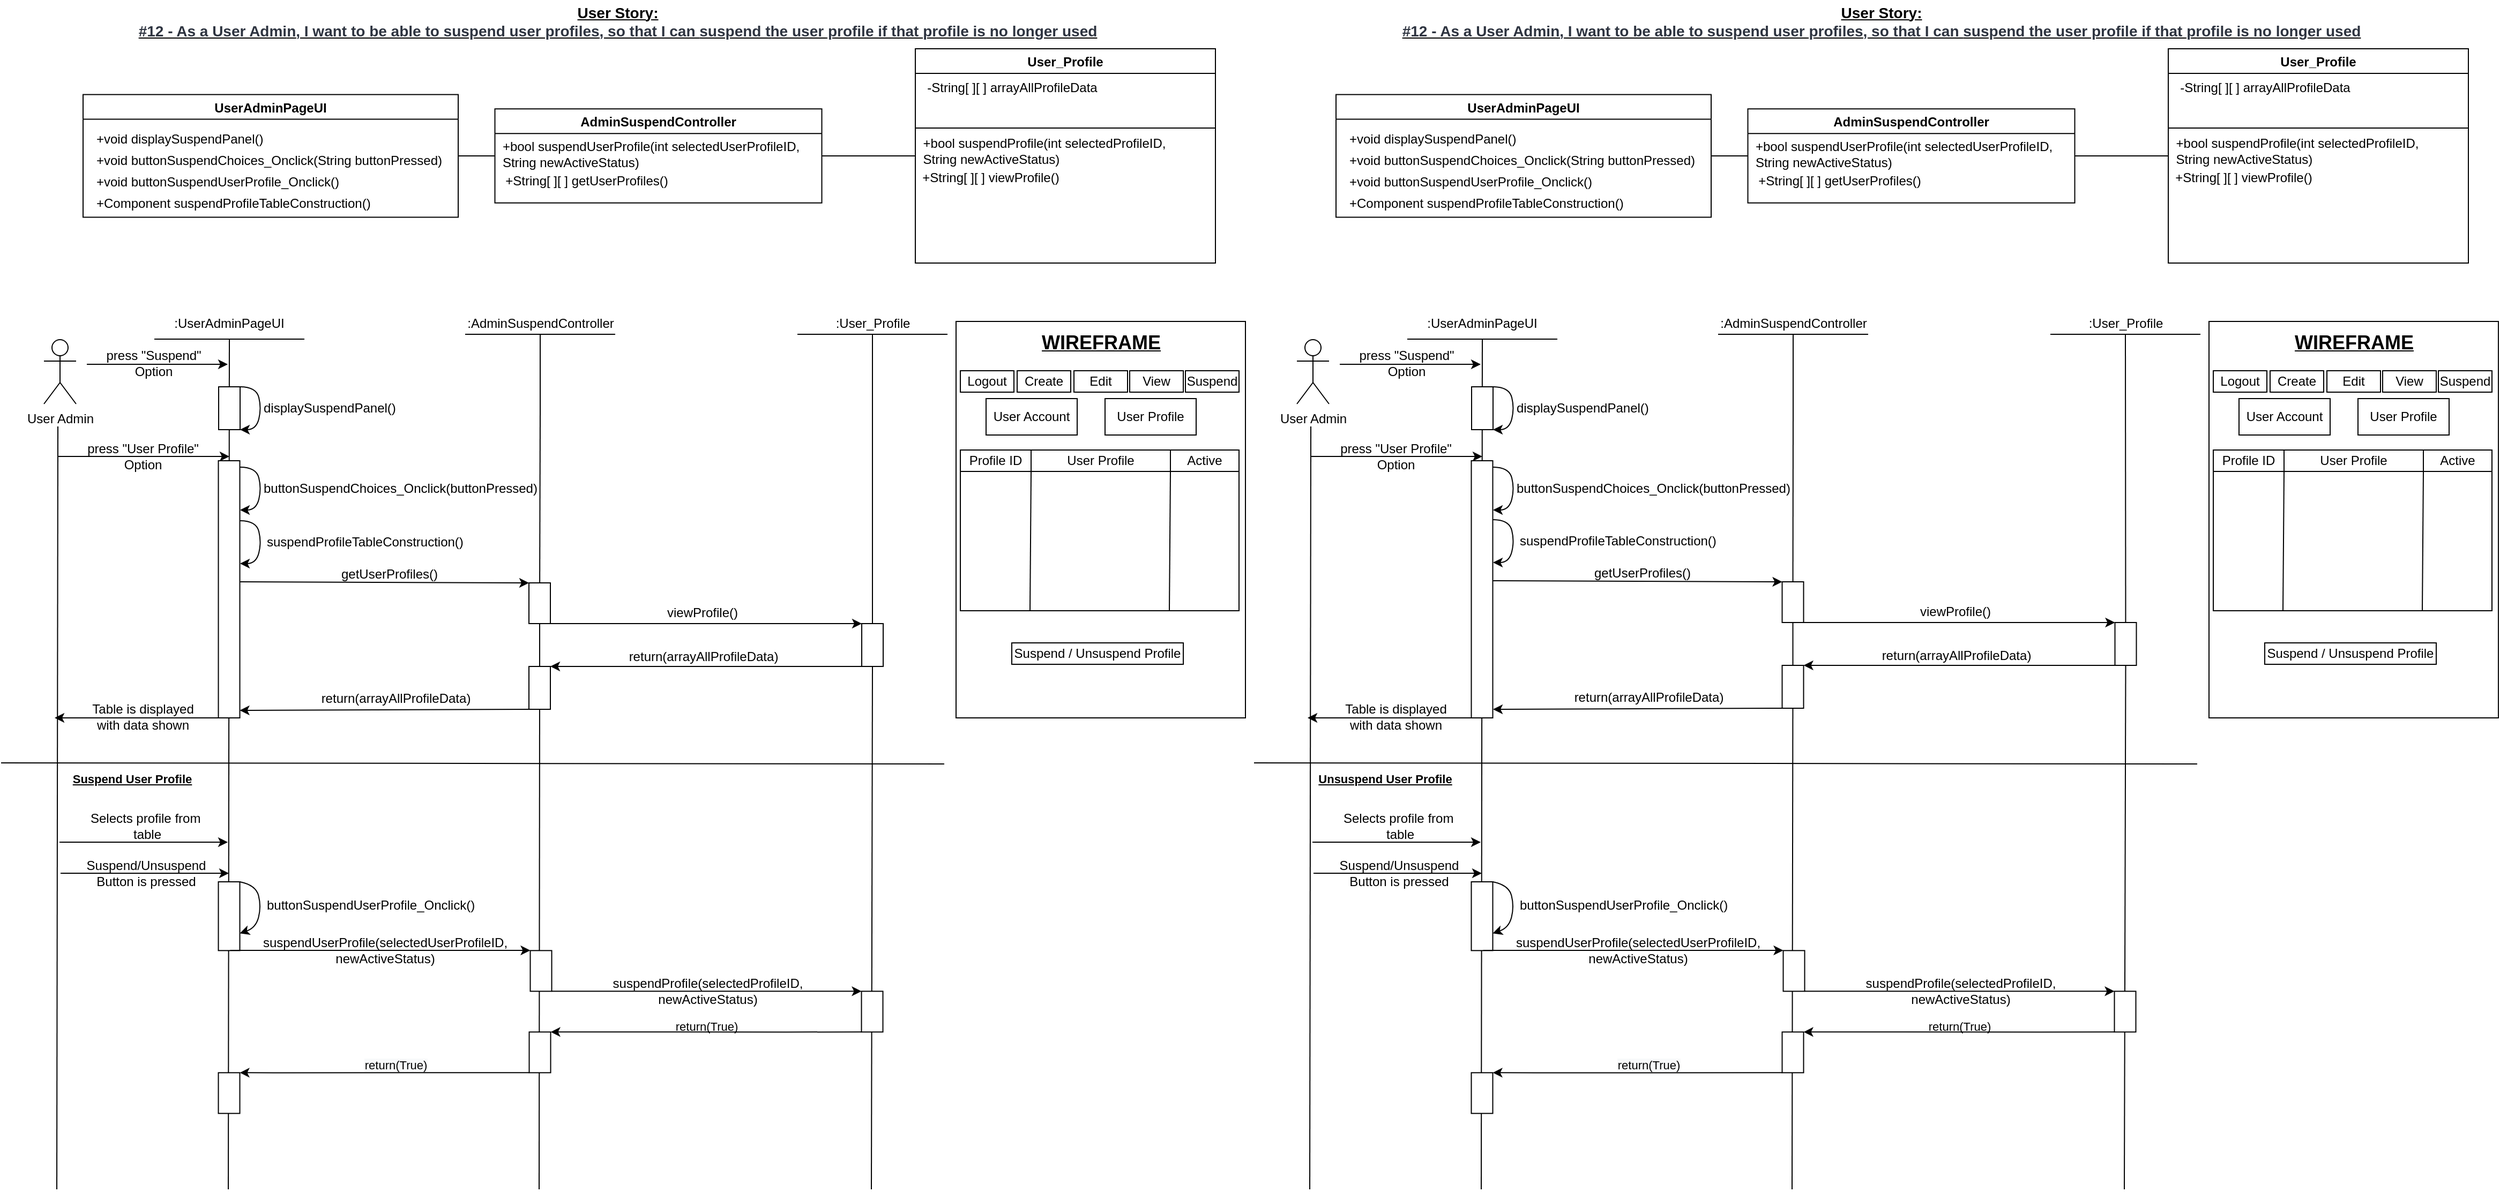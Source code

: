 <mxfile version="17.4.2" type="device"><diagram id="1YwtTbQ3Z7pTjlXF4-N0" name="Page-1"><mxGraphModel dx="1579" dy="1065" grid="1" gridSize="10" guides="1" tooltips="1" connect="1" arrows="0" fold="1" page="1" pageScale="1" pageWidth="1169" pageHeight="827" math="0" shadow="0"><root><mxCell id="0"/><mxCell id="1" parent="0"/><mxCell id="lbo1ZU1ED9_mDxwki7hF-27" value="" style="endArrow=none;html=1;rounded=0;entryX=0.5;entryY=0.982;entryDx=0;entryDy=0;entryPerimeter=0;" parent="1" target="2mpfqBum-VXEb8a90Y3f-54" edge="1"><mxGeometry width="50" height="50" relative="1" as="geometry"><mxPoint x="812" y="1120" as="sourcePoint"/><mxPoint x="813" y="321.64" as="targetPoint"/></mxGeometry></mxCell><mxCell id="lbo1ZU1ED9_mDxwki7hF-29" value="" style="endArrow=none;html=1;rounded=0;startArrow=none;" parent="1" target="2mpfqBum-VXEb8a90Y3f-57" edge="1"><mxGeometry width="50" height="50" relative="1" as="geometry"><mxPoint x="502" y="1120" as="sourcePoint"/><mxPoint x="502.509" y="539.0" as="targetPoint"/></mxGeometry></mxCell><mxCell id="FNsslEbhDlVYFLrhWBJ4-193" value="" style="endArrow=none;html=1;rounded=0;startArrow=none;" parent="1" source="2mpfqBum-VXEb8a90Y3f-49" edge="1"><mxGeometry width="50" height="50" relative="1" as="geometry"><mxPoint x="503" y="1530" as="sourcePoint"/><mxPoint x="503" y="392" as="targetPoint"/></mxGeometry></mxCell><mxCell id="haLUxBjH6cShnl7Ug6Ql-2" value="UserAdminPageUI" style="swimlane;" parent="1" vertex="1"><mxGeometry x="76.5" y="98.26" width="350" height="114.5" as="geometry"/></mxCell><mxCell id="haLUxBjH6cShnl7Ug6Ql-16" value="+void displaySuspendPanel()" style="text;html=1;align=left;verticalAlign=middle;resizable=0;points=[];autosize=1;strokeColor=none;fillColor=none;" parent="haLUxBjH6cShnl7Ug6Ql-2" vertex="1"><mxGeometry x="10" y="31.74" width="170" height="20" as="geometry"/></mxCell><mxCell id="FNsslEbhDlVYFLrhWBJ4-172" value="+void buttonSuspendUserProfile_Onclick()" style="text;html=1;align=left;verticalAlign=middle;resizable=0;points=[];autosize=1;strokeColor=none;fillColor=none;" parent="haLUxBjH6cShnl7Ug6Ql-2" vertex="1"><mxGeometry x="10" y="71.74" width="240" height="20" as="geometry"/></mxCell><mxCell id="ZnJsaOs-VbaiI1nwX9bL-1" value="+void buttonSuspendChoices_Onclick(String buttonPressed)" style="text;html=1;align=left;verticalAlign=middle;resizable=0;points=[];autosize=1;strokeColor=none;fillColor=none;" parent="haLUxBjH6cShnl7Ug6Ql-2" vertex="1"><mxGeometry x="10" y="51.74" width="340" height="20" as="geometry"/></mxCell><mxCell id="FNsslEbhDlVYFLrhWBJ4-34" value="+Component suspendProfileTableConstruction()" style="text;html=1;align=left;verticalAlign=middle;resizable=0;points=[];autosize=1;strokeColor=none;fillColor=none;" parent="haLUxBjH6cShnl7Ug6Ql-2" vertex="1"><mxGeometry x="10" y="91.74" width="270" height="20" as="geometry"/></mxCell><mxCell id="haLUxBjH6cShnl7Ug6Ql-3" value="AdminSuspendController" style="swimlane;" parent="1" vertex="1"><mxGeometry x="460.75" y="111.62" width="305" height="87.77" as="geometry"/></mxCell><mxCell id="FNsslEbhDlVYFLrhWBJ4-1" value="&lt;div style=&quot;text-align: left&quot;&gt;+bool suspendUserProfile(int selectedUserProfileID,&lt;/div&gt;&lt;div style=&quot;text-align: left&quot;&gt;String newActiveStatus)&lt;/div&gt;" style="text;html=1;align=center;verticalAlign=middle;resizable=0;points=[];autosize=1;strokeColor=none;fillColor=none;" parent="haLUxBjH6cShnl7Ug6Ql-3" vertex="1"><mxGeometry y="27.75" width="290" height="30" as="geometry"/></mxCell><mxCell id="lbo1ZU1ED9_mDxwki7hF-7" value="&lt;div style=&quot;text-align: left&quot;&gt;+String[ ][ ] getUserProfiles()&lt;/div&gt;" style="text;html=1;align=center;verticalAlign=middle;resizable=0;points=[];autosize=1;strokeColor=none;fillColor=none;" parent="haLUxBjH6cShnl7Ug6Ql-3" vertex="1"><mxGeometry y="57.75" width="170" height="20" as="geometry"/></mxCell><mxCell id="haLUxBjH6cShnl7Ug6Ql-25" value="" style="endArrow=none;html=1;rounded=0;exitX=1;exitY=0.5;exitDx=0;exitDy=0;entryX=0;entryY=0.5;entryDx=0;entryDy=0;" parent="1" source="haLUxBjH6cShnl7Ug6Ql-2" target="haLUxBjH6cShnl7Ug6Ql-3" edge="1"><mxGeometry width="50" height="50" relative="1" as="geometry"><mxPoint x="570" y="371" as="sourcePoint"/><mxPoint x="620" y="321" as="targetPoint"/></mxGeometry></mxCell><mxCell id="haLUxBjH6cShnl7Ug6Ql-26" value="" style="endArrow=none;html=1;rounded=0;exitX=1;exitY=0.5;exitDx=0;exitDy=0;entryX=0;entryY=0.5;entryDx=0;entryDy=0;" parent="1" source="haLUxBjH6cShnl7Ug6Ql-3" target="lbo1ZU1ED9_mDxwki7hF-33" edge="1"><mxGeometry width="50" height="50" relative="1" as="geometry"><mxPoint x="570" y="191" as="sourcePoint"/><mxPoint x="850" y="156" as="targetPoint"/></mxGeometry></mxCell><mxCell id="haLUxBjH6cShnl7Ug6Ql-70" style="edgeStyle=orthogonalEdgeStyle;rounded=0;orthogonalLoop=1;jettySize=auto;html=1;" parent="1" edge="1"><mxGeometry relative="1" as="geometry"><mxPoint x="213" y="436" as="targetPoint"/><Array as="points"><mxPoint x="114.5" y="436"/><mxPoint x="114.5" y="436"/></Array><mxPoint x="53" y="436" as="sourcePoint"/></mxGeometry></mxCell><mxCell id="haLUxBjH6cShnl7Ug6Ql-27" value="User Admin" style="shape=umlActor;verticalLabelPosition=bottom;verticalAlign=top;html=1;outlineConnect=0;" parent="1" vertex="1"><mxGeometry x="40" y="327" width="30" height="60" as="geometry"/></mxCell><mxCell id="haLUxBjH6cShnl7Ug6Ql-29" value=":UserAdminPageUI" style="text;html=1;strokeColor=none;fillColor=none;align=center;verticalAlign=middle;whiteSpace=wrap;rounded=0;" parent="1" vertex="1"><mxGeometry x="183" y="297" width="60" height="30" as="geometry"/></mxCell><mxCell id="haLUxBjH6cShnl7Ug6Ql-30" value=":AdminSuspendController" style="text;html=1;align=center;verticalAlign=middle;resizable=0;points=[];autosize=1;strokeColor=none;fillColor=none;" parent="1" vertex="1"><mxGeometry x="428" y="302" width="150" height="20" as="geometry"/></mxCell><mxCell id="haLUxBjH6cShnl7Ug6Ql-31" value=":User_Profile" style="text;html=1;align=center;verticalAlign=middle;resizable=0;points=[];autosize=1;strokeColor=none;fillColor=none;" parent="1" vertex="1"><mxGeometry x="773" y="302" width="80" height="20" as="geometry"/></mxCell><mxCell id="haLUxBjH6cShnl7Ug6Ql-32" value="" style="endArrow=none;html=1;rounded=0;" parent="1" edge="1"><mxGeometry width="50" height="50" relative="1" as="geometry"><mxPoint x="143" y="326.52" as="sourcePoint"/><mxPoint x="283" y="326.52" as="targetPoint"/></mxGeometry></mxCell><mxCell id="haLUxBjH6cShnl7Ug6Ql-33" value="" style="endArrow=none;html=1;rounded=0;" parent="1" edge="1"><mxGeometry width="50" height="50" relative="1" as="geometry"><mxPoint x="433" y="322" as="sourcePoint"/><mxPoint x="573" y="322" as="targetPoint"/></mxGeometry></mxCell><mxCell id="haLUxBjH6cShnl7Ug6Ql-34" value="" style="endArrow=none;html=1;rounded=0;" parent="1" edge="1"><mxGeometry width="50" height="50" relative="1" as="geometry"><mxPoint x="743" y="322" as="sourcePoint"/><mxPoint x="883" y="322" as="targetPoint"/></mxGeometry></mxCell><mxCell id="haLUxBjH6cShnl7Ug6Ql-57" value="" style="endArrow=none;html=1;rounded=0;entryX=0.5;entryY=0.982;entryDx=0;entryDy=0;entryPerimeter=0;startArrow=none;" parent="1" source="2mpfqBum-VXEb8a90Y3f-54" target="haLUxBjH6cShnl7Ug6Ql-31" edge="1"><mxGeometry width="50" height="50" relative="1" as="geometry"><mxPoint x="813" y="1530" as="sourcePoint"/><mxPoint x="813" y="327" as="targetPoint"/></mxGeometry></mxCell><mxCell id="wWWZvd4En1-HustH4XMh-6" value="press &quot;User Profile&quot;&lt;br&gt;Option" style="text;html=1;align=center;verticalAlign=middle;resizable=0;points=[];autosize=1;strokeColor=none;fillColor=none;" parent="1" vertex="1"><mxGeometry x="71.5" y="421" width="120" height="30" as="geometry"/></mxCell><mxCell id="wWWZvd4En1-HustH4XMh-27" value="" style="endArrow=none;html=1;rounded=0;fontSize=17;" parent="1" edge="1"><mxGeometry width="50" height="50" relative="1" as="geometry"><mxPoint x="212" y="1120" as="sourcePoint"/><mxPoint x="213" y="327" as="targetPoint"/></mxGeometry></mxCell><mxCell id="3snV8VC3OuR5L-uNEUc_-1" value="" style="curved=1;endArrow=classic;html=1;rounded=0;entryX=1;entryY=1;entryDx=0;entryDy=0;exitX=1;exitY=0;exitDx=0;exitDy=0;" parent="1" edge="1"><mxGeometry width="50" height="50" relative="1" as="geometry"><mxPoint x="223" y="446" as="sourcePoint"/><mxPoint x="223" y="486" as="targetPoint"/><Array as="points"><mxPoint x="238" y="446"/><mxPoint x="243" y="466"/><mxPoint x="238" y="486"/></Array></mxGeometry></mxCell><mxCell id="3snV8VC3OuR5L-uNEUc_-6" value="buttonSuspendChoices_Onclick(buttonPressed)" style="text;html=1;align=left;verticalAlign=middle;resizable=0;points=[];autosize=1;strokeColor=none;fillColor=none;" parent="1" vertex="1"><mxGeometry x="243" y="456" width="270" height="20" as="geometry"/></mxCell><mxCell id="3snV8VC3OuR5L-uNEUc_-22" value="" style="endArrow=none;html=1;rounded=0;startArrow=none;" parent="1" edge="1"><mxGeometry width="50" height="50" relative="1" as="geometry"><mxPoint x="503" y="397" as="sourcePoint"/><mxPoint x="503" y="322" as="targetPoint"/></mxGeometry></mxCell><mxCell id="FNsslEbhDlVYFLrhWBJ4-60" value="" style="endArrow=none;html=1;rounded=0;fontSize=13;" parent="1" edge="1"><mxGeometry width="50" height="50" relative="1" as="geometry"><mxPoint x="52" y="1120" as="sourcePoint"/><mxPoint x="53" y="408" as="targetPoint"/></mxGeometry></mxCell><mxCell id="FNsslEbhDlVYFLrhWBJ4-95" value="" style="curved=1;endArrow=classic;html=1;rounded=0;entryX=1;entryY=0.75;entryDx=0;entryDy=0;exitX=1;exitY=0;exitDx=0;exitDy=0;" parent="1" source="FNsslEbhDlVYFLrhWBJ4-96" target="FNsslEbhDlVYFLrhWBJ4-96" edge="1"><mxGeometry width="50" height="50" relative="1" as="geometry"><mxPoint x="217.75" y="896" as="sourcePoint"/><mxPoint x="267.75" y="846" as="targetPoint"/><Array as="points"><mxPoint x="237.75" y="836"/><mxPoint x="242.75" y="856"/><mxPoint x="237.75" y="876"/></Array></mxGeometry></mxCell><mxCell id="FNsslEbhDlVYFLrhWBJ4-96" value="" style="rounded=0;whiteSpace=wrap;html=1;" parent="1" vertex="1"><mxGeometry x="202.75" y="833" width="20" height="64.17" as="geometry"/></mxCell><mxCell id="FNsslEbhDlVYFLrhWBJ4-97" value="buttonSuspendUserProfile_Onclick()" style="text;html=1;align=left;verticalAlign=middle;resizable=0;points=[];autosize=1;strokeColor=none;fillColor=none;" parent="1" vertex="1"><mxGeometry x="245.75" y="844.83" width="210" height="20" as="geometry"/></mxCell><mxCell id="FNsslEbhDlVYFLrhWBJ4-100" value="" style="endArrow=classic;html=1;rounded=0;entryX=0;entryY=0;entryDx=0;entryDy=0;" parent="1" edge="1"><mxGeometry width="50" height="50" relative="1" as="geometry"><mxPoint x="213.75" y="897.0" as="sourcePoint"/><mxPoint x="493.75" y="897.0" as="targetPoint"/></mxGeometry></mxCell><mxCell id="FNsslEbhDlVYFLrhWBJ4-101" value="suspendUserProfile(selectedUserProfileID,&lt;br&gt;newActiveStatus)" style="text;html=1;align=center;verticalAlign=middle;resizable=0;points=[];autosize=1;strokeColor=none;fillColor=none;" parent="1" vertex="1"><mxGeometry x="237.75" y="882.0" width="240" height="30" as="geometry"/></mxCell><mxCell id="FNsslEbhDlVYFLrhWBJ4-103" value="" style="endArrow=classic;html=1;rounded=0;entryX=0;entryY=0;entryDx=0;entryDy=0;exitX=1;exitY=1;exitDx=0;exitDy=0;" parent="1" source="FNsslEbhDlVYFLrhWBJ4-102" target="FNsslEbhDlVYFLrhWBJ4-105" edge="1"><mxGeometry width="50" height="50" relative="1" as="geometry"><mxPoint x="523.75" y="936.0" as="sourcePoint"/><mxPoint x="803.75" y="936.0" as="targetPoint"/></mxGeometry></mxCell><mxCell id="FNsslEbhDlVYFLrhWBJ4-104" value="&lt;div style=&quot;font-size: 11px&quot;&gt;&lt;div style=&quot;font-size: 12px ; text-align: left&quot;&gt;suspendProfile(selectedProfileID,&lt;br&gt;&lt;/div&gt;&lt;div style=&quot;font-size: 12px&quot;&gt;newActiveStatus)&lt;/div&gt;&lt;/div&gt;" style="text;html=1;align=center;verticalAlign=middle;resizable=0;points=[];autosize=1;strokeColor=none;fillColor=none;" parent="1" vertex="1"><mxGeometry x="563.75" y="920.0" width="190" height="30" as="geometry"/></mxCell><mxCell id="FNsslEbhDlVYFLrhWBJ4-102" value="" style="rounded=0;whiteSpace=wrap;html=1;" parent="1" vertex="1"><mxGeometry x="493.75" y="897.17" width="20" height="38" as="geometry"/></mxCell><mxCell id="FNsslEbhDlVYFLrhWBJ4-107" style="edgeStyle=orthogonalEdgeStyle;rounded=0;orthogonalLoop=1;jettySize=auto;html=1;exitX=0;exitY=1;exitDx=0;exitDy=0;entryX=1;entryY=0;entryDx=0;entryDy=0;fontSize=13;" parent="1" source="FNsslEbhDlVYFLrhWBJ4-105" target="FNsslEbhDlVYFLrhWBJ4-106" edge="1"><mxGeometry relative="1" as="geometry"><Array as="points"><mxPoint x="732.75" y="973"/><mxPoint x="732.75" y="973"/></Array></mxGeometry></mxCell><mxCell id="FNsslEbhDlVYFLrhWBJ4-105" value="" style="rounded=0;whiteSpace=wrap;html=1;" parent="1" vertex="1"><mxGeometry x="802.75" y="935.17" width="20" height="38" as="geometry"/></mxCell><mxCell id="FNsslEbhDlVYFLrhWBJ4-106" value="" style="rounded=0;whiteSpace=wrap;html=1;" parent="1" vertex="1"><mxGeometry x="492.75" y="973.17" width="20" height="38" as="geometry"/></mxCell><mxCell id="FNsslEbhDlVYFLrhWBJ4-108" value="&lt;font style=&quot;font-size: 11px&quot;&gt;return(True)&lt;/font&gt;" style="text;html=1;align=center;verticalAlign=middle;resizable=0;points=[];autosize=1;strokeColor=none;fillColor=none;fontSize=13;" parent="1" vertex="1"><mxGeometry x="622.75" y="956.83" width="70" height="20" as="geometry"/></mxCell><mxCell id="FNsslEbhDlVYFLrhWBJ4-109" style="edgeStyle=orthogonalEdgeStyle;rounded=0;orthogonalLoop=1;jettySize=auto;html=1;exitX=0;exitY=1;exitDx=0;exitDy=0;entryX=1;entryY=0;entryDx=0;entryDy=0;fontSize=13;" parent="1" source="FNsslEbhDlVYFLrhWBJ4-106" target="FNsslEbhDlVYFLrhWBJ4-110" edge="1"><mxGeometry relative="1" as="geometry"><mxPoint x="513.75" y="1016.17" as="sourcePoint"/><Array as="points"><mxPoint x="262.75" y="1011"/><mxPoint x="262.75" y="1011"/></Array></mxGeometry></mxCell><mxCell id="FNsslEbhDlVYFLrhWBJ4-110" value="" style="rounded=0;whiteSpace=wrap;html=1;" parent="1" vertex="1"><mxGeometry x="202.75" y="1011.17" width="20" height="38" as="geometry"/></mxCell><mxCell id="FNsslEbhDlVYFLrhWBJ4-111" value="&#10;&#10;&lt;span style=&quot;color: rgb(0, 0, 0); font-family: helvetica; font-size: 11px; font-style: normal; font-weight: 400; letter-spacing: normal; text-align: center; text-indent: 0px; text-transform: none; word-spacing: 0px; background-color: rgb(248, 249, 250); display: inline; float: none;&quot;&gt;return(True)&lt;/span&gt;&#10;&#10;" style="text;html=1;align=center;verticalAlign=middle;resizable=0;points=[];autosize=1;strokeColor=none;fillColor=none;fontSize=13;" parent="1" vertex="1"><mxGeometry x="332.75" y="968.17" width="70" height="70" as="geometry"/></mxCell><mxCell id="2mpfqBum-VXEb8a90Y3f-1" style="edgeStyle=orthogonalEdgeStyle;rounded=0;orthogonalLoop=1;jettySize=auto;html=1;" parent="1" edge="1"><mxGeometry relative="1" as="geometry"><mxPoint x="211.5" y="796" as="targetPoint"/><Array as="points"><mxPoint x="118.5" y="796.0"/><mxPoint x="118.5" y="796.0"/></Array><mxPoint x="54.5" y="796" as="sourcePoint"/></mxGeometry></mxCell><mxCell id="2mpfqBum-VXEb8a90Y3f-2" value="Selects profile from&amp;nbsp;&lt;br&gt;table" style="text;html=1;align=center;verticalAlign=middle;resizable=0;points=[];autosize=1;strokeColor=none;fillColor=none;" parent="1" vertex="1"><mxGeometry x="75.5" y="766" width="120" height="30" as="geometry"/></mxCell><mxCell id="2mpfqBum-VXEb8a90Y3f-47" value="" style="endArrow=classic;html=1;rounded=0;entryX=0;entryY=0;entryDx=0;entryDy=0;exitX=1;exitY=0.25;exitDx=0;exitDy=0;" parent="1" target="2mpfqBum-VXEb8a90Y3f-49" edge="1"><mxGeometry width="50" height="50" relative="1" as="geometry"><mxPoint x="222.75" y="553" as="sourcePoint"/><mxPoint x="490.75" y="587.83" as="targetPoint"/></mxGeometry></mxCell><mxCell id="2mpfqBum-VXEb8a90Y3f-48" value="getUserProfiles()" style="text;html=1;align=center;verticalAlign=middle;resizable=0;points=[];autosize=1;strokeColor=none;fillColor=none;" parent="1" vertex="1"><mxGeometry x="306.5" y="536" width="110" height="20" as="geometry"/></mxCell><mxCell id="2mpfqBum-VXEb8a90Y3f-50" value="" style="endArrow=classic;html=1;rounded=0;exitX=0;exitY=1;exitDx=0;exitDy=0;entryX=1;entryY=0.75;entryDx=0;entryDy=0;" parent="1" source="2mpfqBum-VXEb8a90Y3f-57" edge="1"><mxGeometry width="50" height="50" relative="1" as="geometry"><mxPoint x="477.5" y="683.0" as="sourcePoint"/><mxPoint x="222.75" y="673" as="targetPoint"/></mxGeometry></mxCell><mxCell id="2mpfqBum-VXEb8a90Y3f-51" value="return(arrayAllProfileData)" style="text;html=1;align=center;verticalAlign=middle;resizable=0;points=[];autosize=1;strokeColor=none;fillColor=none;" parent="1" vertex="1"><mxGeometry x="292.75" y="652.0" width="150" height="20" as="geometry"/></mxCell><mxCell id="2mpfqBum-VXEb8a90Y3f-52" value="" style="endArrow=classic;html=1;rounded=0;entryX=0;entryY=0;entryDx=0;entryDy=0;exitX=1;exitY=1;exitDx=0;exitDy=0;" parent="1" source="2mpfqBum-VXEb8a90Y3f-49" target="2mpfqBum-VXEb8a90Y3f-54" edge="1"><mxGeometry width="50" height="50" relative="1" as="geometry"><mxPoint x="513.5" y="652" as="sourcePoint"/><mxPoint x="803.5" y="652" as="targetPoint"/></mxGeometry></mxCell><mxCell id="2mpfqBum-VXEb8a90Y3f-53" value="viewProfile()" style="text;html=1;align=center;verticalAlign=middle;resizable=0;points=[];autosize=1;strokeColor=none;fillColor=none;" parent="1" vertex="1"><mxGeometry x="613.5" y="572.0" width="80" height="20" as="geometry"/></mxCell><mxCell id="2mpfqBum-VXEb8a90Y3f-55" value="" style="endArrow=classic;html=1;rounded=0;exitX=0;exitY=1;exitDx=0;exitDy=0;entryX=1;entryY=0;entryDx=0;entryDy=0;" parent="1" source="2mpfqBum-VXEb8a90Y3f-54" target="2mpfqBum-VXEb8a90Y3f-57" edge="1"><mxGeometry width="50" height="50" relative="1" as="geometry"><mxPoint x="803.75" y="631.17" as="sourcePoint"/><mxPoint x="513.75" y="631.17" as="targetPoint"/></mxGeometry></mxCell><mxCell id="2mpfqBum-VXEb8a90Y3f-56" value="return(arrayAllProfileData)" style="text;html=1;align=center;verticalAlign=middle;resizable=0;points=[];autosize=1;strokeColor=none;fillColor=none;" parent="1" vertex="1"><mxGeometry x="579.75" y="613.0" width="150" height="20" as="geometry"/></mxCell><mxCell id="2mpfqBum-VXEb8a90Y3f-59" value="" style="rounded=0;whiteSpace=wrap;html=1;" parent="1" vertex="1"><mxGeometry x="202.75" y="440" width="20" height="240" as="geometry"/></mxCell><mxCell id="2mpfqBum-VXEb8a90Y3f-60" value="suspendProfileTableConstruction()" style="text;html=1;align=left;verticalAlign=middle;resizable=0;points=[];autosize=1;strokeColor=none;fillColor=none;" parent="1" vertex="1"><mxGeometry x="245.75" y="506.0" width="200" height="20" as="geometry"/></mxCell><mxCell id="WkKLto6Z78YqQwwTxQ2r-4" value="" style="curved=1;endArrow=classic;html=1;rounded=0;entryX=1;entryY=1;entryDx=0;entryDy=0;exitX=1;exitY=0;exitDx=0;exitDy=0;" parent="1" source="WkKLto6Z78YqQwwTxQ2r-5" target="WkKLto6Z78YqQwwTxQ2r-5" edge="1"><mxGeometry width="50" height="50" relative="1" as="geometry"><mxPoint x="218" y="431" as="sourcePoint"/><mxPoint x="268" y="381" as="targetPoint"/><Array as="points"><mxPoint x="238" y="371"/><mxPoint x="243" y="391"/><mxPoint x="238" y="411"/></Array></mxGeometry></mxCell><mxCell id="WkKLto6Z78YqQwwTxQ2r-5" value="" style="rounded=0;whiteSpace=wrap;html=1;" parent="1" vertex="1"><mxGeometry x="203" y="371" width="20" height="40" as="geometry"/></mxCell><mxCell id="WkKLto6Z78YqQwwTxQ2r-6" value="displaySuspendPanel()" style="text;html=1;align=left;verticalAlign=middle;resizable=0;points=[];autosize=1;strokeColor=none;fillColor=none;" parent="1" vertex="1"><mxGeometry x="243" y="381" width="140" height="20" as="geometry"/></mxCell><mxCell id="WkKLto6Z78YqQwwTxQ2r-11" value="" style="endArrow=none;html=1;rounded=0;" parent="1" edge="1"><mxGeometry width="50" height="50" relative="1" as="geometry"><mxPoint y="722" as="sourcePoint"/><mxPoint x="880" y="723" as="targetPoint"/></mxGeometry></mxCell><mxCell id="WkKLto6Z78YqQwwTxQ2r-12" value="&lt;b&gt;&lt;u&gt;Suspend User Profile&lt;/u&gt;&lt;/b&gt;" style="text;html=1;align=center;verticalAlign=middle;resizable=0;points=[];autosize=1;strokeColor=none;fillColor=none;fontSize=11;" parent="1" vertex="1"><mxGeometry x="57" y="726.5" width="130" height="20" as="geometry"/></mxCell><mxCell id="WkKLto6Z78YqQwwTxQ2r-13" style="edgeStyle=orthogonalEdgeStyle;rounded=0;orthogonalLoop=1;jettySize=auto;html=1;" parent="1" edge="1"><mxGeometry relative="1" as="geometry"><mxPoint x="212.5" y="825" as="targetPoint"/><Array as="points"><mxPoint x="119.5" y="825.0"/><mxPoint x="119.5" y="825.0"/></Array><mxPoint x="55.5" y="825" as="sourcePoint"/></mxGeometry></mxCell><mxCell id="WkKLto6Z78YqQwwTxQ2r-14" value="Suspend/Unsuspend&lt;br&gt;Button is pressed" style="text;html=1;align=center;verticalAlign=middle;resizable=0;points=[];autosize=1;strokeColor=none;fillColor=none;" parent="1" vertex="1"><mxGeometry x="70" y="810" width="130" height="30" as="geometry"/></mxCell><mxCell id="WkKLto6Z78YqQwwTxQ2r-40" value="&lt;u&gt;&lt;font style=&quot;font-weight: bold ; font-size: 14px&quot;&gt;User Story:&lt;/font&gt;&lt;br&gt;&lt;span style=&quot;font-weight: bold ; color: rgb(46 , 52 , 64) ; font-size: 14px ; background-color: rgb(255 , 255 , 255)&quot;&gt;#12 - As a User Admin, I want to be able to suspend user profiles, so that I can&amp;nbsp;&lt;/span&gt;&lt;font&gt;&lt;font color=&quot;#2e3440&quot;&gt;&lt;span style=&quot;font-size: 14px&quot;&gt;&lt;b&gt;suspend the user profile if that profile is no longer used&lt;/b&gt;&lt;/span&gt;&lt;/font&gt;&lt;br&gt;&lt;/font&gt;&lt;/u&gt;" style="text;html=1;align=center;verticalAlign=middle;resizable=0;points=[];autosize=1;strokeColor=none;fillColor=none;" parent="1" vertex="1"><mxGeometry x="120" y="10" width="910" height="40" as="geometry"/></mxCell><mxCell id="lbo1ZU1ED9_mDxwki7hF-1" value="press &quot;Suspend&quot;&lt;br&gt;Option" style="text;html=1;align=center;verticalAlign=middle;resizable=0;points=[];autosize=1;strokeColor=none;fillColor=none;" parent="1" vertex="1"><mxGeometry x="92" y="334" width="100" height="30" as="geometry"/></mxCell><mxCell id="lbo1ZU1ED9_mDxwki7hF-5" style="edgeStyle=orthogonalEdgeStyle;rounded=0;orthogonalLoop=1;jettySize=auto;html=1;" parent="1" edge="1"><mxGeometry relative="1" as="geometry"><mxPoint x="211.5" y="350" as="targetPoint"/><Array as="points"><mxPoint x="113" y="350"/><mxPoint x="113" y="350"/></Array><mxPoint x="80" y="350" as="sourcePoint"/></mxGeometry></mxCell><mxCell id="2mpfqBum-VXEb8a90Y3f-49" value="" style="rounded=0;whiteSpace=wrap;html=1;" parent="1" vertex="1"><mxGeometry x="492.5" y="554.0" width="20" height="38" as="geometry"/></mxCell><mxCell id="lbo1ZU1ED9_mDxwki7hF-26" value="" style="endArrow=none;html=1;rounded=0;startArrow=none;" parent="1" source="2mpfqBum-VXEb8a90Y3f-57" target="2mpfqBum-VXEb8a90Y3f-49" edge="1"><mxGeometry width="50" height="50" relative="1" as="geometry"><mxPoint x="503" y="1583" as="sourcePoint"/><mxPoint x="503" y="445" as="targetPoint"/></mxGeometry></mxCell><mxCell id="2mpfqBum-VXEb8a90Y3f-54" value="" style="rounded=0;whiteSpace=wrap;html=1;" parent="1" vertex="1"><mxGeometry x="803" y="592.0" width="20" height="40" as="geometry"/></mxCell><mxCell id="2mpfqBum-VXEb8a90Y3f-57" value="" style="rounded=0;whiteSpace=wrap;html=1;" parent="1" vertex="1"><mxGeometry x="492.5" y="632.0" width="20" height="40" as="geometry"/></mxCell><mxCell id="lbo1ZU1ED9_mDxwki7hF-30" value="" style="curved=1;endArrow=classic;html=1;rounded=0;entryX=1;entryY=1;entryDx=0;entryDy=0;exitX=1;exitY=0;exitDx=0;exitDy=0;" parent="1" edge="1"><mxGeometry width="50" height="50" relative="1" as="geometry"><mxPoint x="223" y="496" as="sourcePoint"/><mxPoint x="223" y="536" as="targetPoint"/><Array as="points"><mxPoint x="238" y="496"/><mxPoint x="243" y="516"/><mxPoint x="238" y="536"/></Array></mxGeometry></mxCell><mxCell id="lbo1ZU1ED9_mDxwki7hF-33" value="User_Profile" style="swimlane;" parent="1" vertex="1"><mxGeometry x="853" y="55.51" width="280" height="200" as="geometry"/></mxCell><mxCell id="lbo1ZU1ED9_mDxwki7hF-34" value="&lt;div style=&quot;text-align: left&quot;&gt;-String[ ][ ] arrayAllProfileData&lt;/div&gt;" style="text;html=1;align=center;verticalAlign=middle;resizable=0;points=[];autosize=1;strokeColor=none;fillColor=none;" parent="lbo1ZU1ED9_mDxwki7hF-33" vertex="1"><mxGeometry x="5" y="26.88" width="170" height="20" as="geometry"/></mxCell><mxCell id="lbo1ZU1ED9_mDxwki7hF-40" value="&lt;div style=&quot;text-align: left&quot;&gt;+bool suspendProfile(int selectedProfileID,&lt;/div&gt;&lt;div style=&quot;text-align: left&quot;&gt;String newActiveStatus)&lt;/div&gt;" style="text;html=1;align=center;verticalAlign=middle;resizable=0;points=[];autosize=1;strokeColor=none;fillColor=none;" parent="lbo1ZU1ED9_mDxwki7hF-33" vertex="1"><mxGeometry y="80" width="240" height="30" as="geometry"/></mxCell><mxCell id="lbo1ZU1ED9_mDxwki7hF-35" value="&lt;div style=&quot;text-align: left&quot;&gt;+String[ ][ ] viewProfile()&lt;/div&gt;" style="text;html=1;align=center;verticalAlign=middle;resizable=0;points=[];autosize=1;strokeColor=none;fillColor=none;" parent="lbo1ZU1ED9_mDxwki7hF-33" vertex="1"><mxGeometry y="110" width="140" height="20" as="geometry"/></mxCell><mxCell id="lbo1ZU1ED9_mDxwki7hF-39" value="" style="endArrow=none;html=1;rounded=0;startArrow=none;" parent="lbo1ZU1ED9_mDxwki7hF-33" edge="1"><mxGeometry width="50" height="50" relative="1" as="geometry"><mxPoint y="74" as="sourcePoint"/><mxPoint x="280" y="74" as="targetPoint"/></mxGeometry></mxCell><mxCell id="lbo1ZU1ED9_mDxwki7hF-63" value="" style="group" parent="1" vertex="1" connectable="0"><mxGeometry x="891" y="310" width="270" height="370" as="geometry"/></mxCell><mxCell id="haLUxBjH6cShnl7Ug6Ql-109" value="" style="rounded=0;whiteSpace=wrap;html=1;" parent="lbo1ZU1ED9_mDxwki7hF-63" vertex="1"><mxGeometry width="270" height="370" as="geometry"/></mxCell><mxCell id="3snV8VC3OuR5L-uNEUc_-36" value="" style="rounded=0;whiteSpace=wrap;html=1;labelBackgroundColor=#FFFFFF;fillColor=none;" parent="lbo1ZU1ED9_mDxwki7hF-63" vertex="1"><mxGeometry x="4" y="120" width="260" height="150" as="geometry"/></mxCell><mxCell id="haLUxBjH6cShnl7Ug6Ql-110" value="Logout" style="rounded=0;whiteSpace=wrap;html=1;" parent="lbo1ZU1ED9_mDxwki7hF-63" vertex="1"><mxGeometry x="4" y="46" width="50" height="20" as="geometry"/></mxCell><mxCell id="haLUxBjH6cShnl7Ug6Ql-111" value="Create" style="rounded=0;whiteSpace=wrap;html=1;" parent="lbo1ZU1ED9_mDxwki7hF-63" vertex="1"><mxGeometry x="57" y="46" width="50" height="20" as="geometry"/></mxCell><mxCell id="haLUxBjH6cShnl7Ug6Ql-112" value="Edit&lt;span style=&quot;color: rgba(0 , 0 , 0 , 0) ; font-family: monospace ; font-size: 0px&quot;&gt;%3CmxGraphModel%3E%3Croot%3E%3CmxCell%20id%3D%220%22%2F%3E%3CmxCell%20id%3D%221%22%20parent%3D%220%22%2F%3E%3CmxCell%20id%3D%222%22%20value%3D%22Create%22%20style%3D%22rounded%3D0%3BwhiteSpace%3Dwrap%3Bhtml%3D1%3B%22%20vertex%3D%221%22%20parent%3D%221%22%3E%3CmxGeometry%20x%3D%22966%22%20y%3D%2246%22%20width%3D%2270%22%20height%3D%2220%22%20as%3D%22geometry%22%2F%3E%3C%2FmxCell%3E%3C%2Froot%3E%3C%2FmxGraphModel%3E&lt;/span&gt;" style="rounded=0;whiteSpace=wrap;html=1;" parent="lbo1ZU1ED9_mDxwki7hF-63" vertex="1"><mxGeometry x="110" y="46" width="50" height="20" as="geometry"/></mxCell><mxCell id="haLUxBjH6cShnl7Ug6Ql-115" value="View" style="rounded=0;whiteSpace=wrap;html=1;" parent="lbo1ZU1ED9_mDxwki7hF-63" vertex="1"><mxGeometry x="162" y="46" width="50" height="20" as="geometry"/></mxCell><mxCell id="haLUxBjH6cShnl7Ug6Ql-116" value="Suspend" style="rounded=0;whiteSpace=wrap;html=1;" parent="lbo1ZU1ED9_mDxwki7hF-63" vertex="1"><mxGeometry x="214" y="46" width="50" height="20" as="geometry"/></mxCell><mxCell id="haLUxBjH6cShnl7Ug6Ql-124" value="&lt;b&gt;&lt;u&gt;&lt;font style=&quot;font-size: 18px&quot;&gt;WIREFRAME&lt;/font&gt;&lt;/u&gt;&lt;/b&gt;" style="text;html=1;align=center;verticalAlign=middle;resizable=0;points=[];autosize=1;strokeColor=none;fillColor=none;" parent="lbo1ZU1ED9_mDxwki7hF-63" vertex="1"><mxGeometry x="70" y="10" width="130" height="20" as="geometry"/></mxCell><mxCell id="3snV8VC3OuR5L-uNEUc_-41" value="User Profile" style="text;html=1;strokeColor=default;fillColor=none;align=center;verticalAlign=middle;whiteSpace=wrap;rounded=0;labelBackgroundColor=#FFFFFF;" parent="lbo1ZU1ED9_mDxwki7hF-63" vertex="1"><mxGeometry x="70" y="120" width="130" height="20" as="geometry"/></mxCell><mxCell id="3snV8VC3OuR5L-uNEUc_-42" value="Active" style="text;html=1;strokeColor=default;fillColor=none;align=center;verticalAlign=middle;whiteSpace=wrap;rounded=0;labelBackgroundColor=#FFFFFF;" parent="lbo1ZU1ED9_mDxwki7hF-63" vertex="1"><mxGeometry x="200" y="120" width="64" height="20" as="geometry"/></mxCell><mxCell id="3snV8VC3OuR5L-uNEUc_-45" value="" style="endArrow=none;html=1;rounded=0;entryX=1;entryY=1;entryDx=0;entryDy=0;exitX=0.75;exitY=1;exitDx=0;exitDy=0;" parent="lbo1ZU1ED9_mDxwki7hF-63" source="3snV8VC3OuR5L-uNEUc_-36" target="3snV8VC3OuR5L-uNEUc_-41" edge="1"><mxGeometry width="50" height="50" relative="1" as="geometry"><mxPoint x="204.0" y="270" as="sourcePoint"/><mxPoint x="204.0" y="140" as="targetPoint"/></mxGeometry></mxCell><mxCell id="-ue91oiWv_s0NnlvHgi9-1" value="Suspend / Unsuspend Profile" style="rounded=0;whiteSpace=wrap;html=1;" parent="lbo1ZU1ED9_mDxwki7hF-63" vertex="1"><mxGeometry x="52" y="300" width="160" height="20" as="geometry"/></mxCell><mxCell id="lbo1ZU1ED9_mDxwki7hF-61" value="User Account" style="rounded=0;whiteSpace=wrap;html=1;" parent="lbo1ZU1ED9_mDxwki7hF-63" vertex="1"><mxGeometry x="28" y="72" width="85" height="34" as="geometry"/></mxCell><mxCell id="lbo1ZU1ED9_mDxwki7hF-62" value="User Profile" style="rounded=0;whiteSpace=wrap;html=1;" parent="lbo1ZU1ED9_mDxwki7hF-63" vertex="1"><mxGeometry x="139" y="72" width="85" height="34" as="geometry"/></mxCell><mxCell id="9ohC1kg75eRIBK3-5DSX-3" value="Profile ID" style="text;html=1;strokeColor=default;fillColor=none;align=center;verticalAlign=middle;whiteSpace=wrap;rounded=0;labelBackgroundColor=#FFFFFF;" parent="lbo1ZU1ED9_mDxwki7hF-63" vertex="1"><mxGeometry x="4" y="120" width="66" height="20" as="geometry"/></mxCell><mxCell id="9ohC1kg75eRIBK3-5DSX-4" value="" style="endArrow=none;html=1;rounded=0;entryX=1;entryY=1;entryDx=0;entryDy=0;exitX=0.75;exitY=1;exitDx=0;exitDy=0;" parent="lbo1ZU1ED9_mDxwki7hF-63" edge="1"><mxGeometry width="50" height="50" relative="1" as="geometry"><mxPoint x="69" y="270" as="sourcePoint"/><mxPoint x="70" y="140" as="targetPoint"/></mxGeometry></mxCell><mxCell id="9ohC1kg75eRIBK3-5DSX-5" style="edgeStyle=orthogonalEdgeStyle;rounded=0;orthogonalLoop=1;jettySize=auto;html=1;exitX=0;exitY=1;exitDx=0;exitDy=0;" parent="1" source="2mpfqBum-VXEb8a90Y3f-59" edge="1"><mxGeometry relative="1" as="geometry"><mxPoint x="50" y="680" as="targetPoint"/><Array as="points"><mxPoint x="130" y="680"/><mxPoint x="130" y="680"/></Array><mxPoint x="170" y="630" as="sourcePoint"/></mxGeometry></mxCell><mxCell id="9ohC1kg75eRIBK3-5DSX-6" value="Table is displayed&lt;br&gt;with data shown" style="text;html=1;align=center;verticalAlign=middle;resizable=0;points=[];autosize=1;strokeColor=none;fillColor=none;" parent="1" vertex="1"><mxGeometry x="76.5" y="664" width="110" height="30" as="geometry"/></mxCell><mxCell id="9ohC1kg75eRIBK3-5DSX-7" value="" style="endArrow=none;html=1;rounded=0;entryX=0.5;entryY=0.982;entryDx=0;entryDy=0;entryPerimeter=0;" parent="1" target="9ohC1kg75eRIBK3-5DSX-74" edge="1"><mxGeometry width="50" height="50" relative="1" as="geometry"><mxPoint x="1981" y="1120" as="sourcePoint"/><mxPoint x="1982" y="321.64" as="targetPoint"/></mxGeometry></mxCell><mxCell id="9ohC1kg75eRIBK3-5DSX-8" value="" style="endArrow=none;html=1;rounded=0;startArrow=none;" parent="1" target="9ohC1kg75eRIBK3-5DSX-75" edge="1"><mxGeometry width="50" height="50" relative="1" as="geometry"><mxPoint x="1671" y="1120" as="sourcePoint"/><mxPoint x="1671.509" y="539.0" as="targetPoint"/></mxGeometry></mxCell><mxCell id="9ohC1kg75eRIBK3-5DSX-9" value="" style="endArrow=none;html=1;rounded=0;startArrow=none;" parent="1" source="9ohC1kg75eRIBK3-5DSX-72" edge="1"><mxGeometry width="50" height="50" relative="1" as="geometry"><mxPoint x="1672" y="1530" as="sourcePoint"/><mxPoint x="1672.0" y="392" as="targetPoint"/></mxGeometry></mxCell><mxCell id="9ohC1kg75eRIBK3-5DSX-10" value="UserAdminPageUI" style="swimlane;" parent="1" vertex="1"><mxGeometry x="1245.5" y="98.26" width="350" height="114.5" as="geometry"/></mxCell><mxCell id="9ohC1kg75eRIBK3-5DSX-11" value="+void displaySuspendPanel()" style="text;html=1;align=left;verticalAlign=middle;resizable=0;points=[];autosize=1;strokeColor=none;fillColor=none;" parent="9ohC1kg75eRIBK3-5DSX-10" vertex="1"><mxGeometry x="10" y="31.74" width="170" height="20" as="geometry"/></mxCell><mxCell id="9ohC1kg75eRIBK3-5DSX-12" value="+void buttonSuspendUserProfile_Onclick()" style="text;html=1;align=left;verticalAlign=middle;resizable=0;points=[];autosize=1;strokeColor=none;fillColor=none;" parent="9ohC1kg75eRIBK3-5DSX-10" vertex="1"><mxGeometry x="10" y="71.74" width="240" height="20" as="geometry"/></mxCell><mxCell id="9ohC1kg75eRIBK3-5DSX-13" value="+void buttonSuspendChoices_Onclick(String buttonPressed)" style="text;html=1;align=left;verticalAlign=middle;resizable=0;points=[];autosize=1;strokeColor=none;fillColor=none;" parent="9ohC1kg75eRIBK3-5DSX-10" vertex="1"><mxGeometry x="10" y="51.74" width="340" height="20" as="geometry"/></mxCell><mxCell id="9ohC1kg75eRIBK3-5DSX-14" value="+Component suspendProfileTableConstruction()" style="text;html=1;align=left;verticalAlign=middle;resizable=0;points=[];autosize=1;strokeColor=none;fillColor=none;" parent="9ohC1kg75eRIBK3-5DSX-10" vertex="1"><mxGeometry x="10" y="91.74" width="270" height="20" as="geometry"/></mxCell><mxCell id="9ohC1kg75eRIBK3-5DSX-15" value="AdminSuspendController" style="swimlane;" parent="1" vertex="1"><mxGeometry x="1629.75" y="111.62" width="305" height="87.77" as="geometry"/></mxCell><mxCell id="9ohC1kg75eRIBK3-5DSX-16" value="&lt;div style=&quot;text-align: left&quot;&gt;+bool suspendUserProfile(int selectedUserProfileID,&lt;/div&gt;&lt;div style=&quot;text-align: left&quot;&gt;String newActiveStatus)&lt;/div&gt;" style="text;html=1;align=center;verticalAlign=middle;resizable=0;points=[];autosize=1;strokeColor=none;fillColor=none;" parent="9ohC1kg75eRIBK3-5DSX-15" vertex="1"><mxGeometry y="27.75" width="290" height="30" as="geometry"/></mxCell><mxCell id="9ohC1kg75eRIBK3-5DSX-17" value="&lt;div style=&quot;text-align: left&quot;&gt;+String[ ][ ] getUserProfiles()&lt;/div&gt;" style="text;html=1;align=center;verticalAlign=middle;resizable=0;points=[];autosize=1;strokeColor=none;fillColor=none;" parent="9ohC1kg75eRIBK3-5DSX-15" vertex="1"><mxGeometry y="57.75" width="170" height="20" as="geometry"/></mxCell><mxCell id="9ohC1kg75eRIBK3-5DSX-18" value="" style="endArrow=none;html=1;rounded=0;exitX=1;exitY=0.5;exitDx=0;exitDy=0;entryX=0;entryY=0.5;entryDx=0;entryDy=0;" parent="1" source="9ohC1kg75eRIBK3-5DSX-10" target="9ohC1kg75eRIBK3-5DSX-15" edge="1"><mxGeometry width="50" height="50" relative="1" as="geometry"><mxPoint x="1739" y="371" as="sourcePoint"/><mxPoint x="1789" y="321" as="targetPoint"/></mxGeometry></mxCell><mxCell id="9ohC1kg75eRIBK3-5DSX-19" value="" style="endArrow=none;html=1;rounded=0;exitX=1;exitY=0.5;exitDx=0;exitDy=0;entryX=0;entryY=0.5;entryDx=0;entryDy=0;" parent="1" source="9ohC1kg75eRIBK3-5DSX-15" target="9ohC1kg75eRIBK3-5DSX-77" edge="1"><mxGeometry width="50" height="50" relative="1" as="geometry"><mxPoint x="1739" y="191" as="sourcePoint"/><mxPoint x="2019" y="156" as="targetPoint"/></mxGeometry></mxCell><mxCell id="9ohC1kg75eRIBK3-5DSX-20" style="edgeStyle=orthogonalEdgeStyle;rounded=0;orthogonalLoop=1;jettySize=auto;html=1;" parent="1" edge="1"><mxGeometry relative="1" as="geometry"><mxPoint x="1382.0" y="436" as="targetPoint"/><Array as="points"><mxPoint x="1283.5" y="436"/><mxPoint x="1283.5" y="436"/></Array><mxPoint x="1222.0" y="436" as="sourcePoint"/></mxGeometry></mxCell><mxCell id="9ohC1kg75eRIBK3-5DSX-21" value="User Admin" style="shape=umlActor;verticalLabelPosition=bottom;verticalAlign=top;html=1;outlineConnect=0;" parent="1" vertex="1"><mxGeometry x="1209" y="327" width="30" height="60" as="geometry"/></mxCell><mxCell id="9ohC1kg75eRIBK3-5DSX-22" value=":UserAdminPageUI" style="text;html=1;strokeColor=none;fillColor=none;align=center;verticalAlign=middle;whiteSpace=wrap;rounded=0;" parent="1" vertex="1"><mxGeometry x="1352" y="297" width="60" height="30" as="geometry"/></mxCell><mxCell id="9ohC1kg75eRIBK3-5DSX-23" value=":AdminSuspendController" style="text;html=1;align=center;verticalAlign=middle;resizable=0;points=[];autosize=1;strokeColor=none;fillColor=none;" parent="1" vertex="1"><mxGeometry x="1597" y="302" width="150" height="20" as="geometry"/></mxCell><mxCell id="9ohC1kg75eRIBK3-5DSX-24" value=":User_Profile" style="text;html=1;align=center;verticalAlign=middle;resizable=0;points=[];autosize=1;strokeColor=none;fillColor=none;" parent="1" vertex="1"><mxGeometry x="1942" y="302" width="80" height="20" as="geometry"/></mxCell><mxCell id="9ohC1kg75eRIBK3-5DSX-25" value="" style="endArrow=none;html=1;rounded=0;" parent="1" edge="1"><mxGeometry width="50" height="50" relative="1" as="geometry"><mxPoint x="1312.0" y="326.52" as="sourcePoint"/><mxPoint x="1452.0" y="326.52" as="targetPoint"/></mxGeometry></mxCell><mxCell id="9ohC1kg75eRIBK3-5DSX-26" value="" style="endArrow=none;html=1;rounded=0;" parent="1" edge="1"><mxGeometry width="50" height="50" relative="1" as="geometry"><mxPoint x="1602.0" y="322.0" as="sourcePoint"/><mxPoint x="1742.0" y="322.0" as="targetPoint"/></mxGeometry></mxCell><mxCell id="9ohC1kg75eRIBK3-5DSX-27" value="" style="endArrow=none;html=1;rounded=0;" parent="1" edge="1"><mxGeometry width="50" height="50" relative="1" as="geometry"><mxPoint x="1912.0" y="322.0" as="sourcePoint"/><mxPoint x="2052.0" y="322.0" as="targetPoint"/></mxGeometry></mxCell><mxCell id="9ohC1kg75eRIBK3-5DSX-28" value="" style="endArrow=none;html=1;rounded=0;entryX=0.5;entryY=0.982;entryDx=0;entryDy=0;entryPerimeter=0;startArrow=none;" parent="1" source="9ohC1kg75eRIBK3-5DSX-74" target="9ohC1kg75eRIBK3-5DSX-24" edge="1"><mxGeometry width="50" height="50" relative="1" as="geometry"><mxPoint x="1982" y="1530" as="sourcePoint"/><mxPoint x="1982" y="327" as="targetPoint"/></mxGeometry></mxCell><mxCell id="9ohC1kg75eRIBK3-5DSX-29" value="press &quot;User Profile&quot;&lt;br&gt;Option" style="text;html=1;align=center;verticalAlign=middle;resizable=0;points=[];autosize=1;strokeColor=none;fillColor=none;" parent="1" vertex="1"><mxGeometry x="1240.5" y="421" width="120" height="30" as="geometry"/></mxCell><mxCell id="9ohC1kg75eRIBK3-5DSX-30" value="" style="endArrow=none;html=1;rounded=0;fontSize=17;" parent="1" edge="1"><mxGeometry width="50" height="50" relative="1" as="geometry"><mxPoint x="1381" y="1120" as="sourcePoint"/><mxPoint x="1382.0" y="327.0" as="targetPoint"/></mxGeometry></mxCell><mxCell id="9ohC1kg75eRIBK3-5DSX-31" value="" style="curved=1;endArrow=classic;html=1;rounded=0;entryX=1;entryY=1;entryDx=0;entryDy=0;exitX=1;exitY=0;exitDx=0;exitDy=0;" parent="1" edge="1"><mxGeometry width="50" height="50" relative="1" as="geometry"><mxPoint x="1392.0" y="446" as="sourcePoint"/><mxPoint x="1392.0" y="486" as="targetPoint"/><Array as="points"><mxPoint x="1407" y="446"/><mxPoint x="1412" y="466"/><mxPoint x="1407" y="486"/></Array></mxGeometry></mxCell><mxCell id="9ohC1kg75eRIBK3-5DSX-32" value="buttonSuspendChoices_Onclick(buttonPressed)" style="text;html=1;align=left;verticalAlign=middle;resizable=0;points=[];autosize=1;strokeColor=none;fillColor=none;" parent="1" vertex="1"><mxGeometry x="1412" y="456" width="270" height="20" as="geometry"/></mxCell><mxCell id="9ohC1kg75eRIBK3-5DSX-33" value="" style="endArrow=none;html=1;rounded=0;startArrow=none;" parent="1" edge="1"><mxGeometry width="50" height="50" relative="1" as="geometry"><mxPoint x="1672.0" y="397" as="sourcePoint"/><mxPoint x="1672.0" y="322.0" as="targetPoint"/></mxGeometry></mxCell><mxCell id="9ohC1kg75eRIBK3-5DSX-34" value="" style="endArrow=none;html=1;rounded=0;fontSize=13;" parent="1" edge="1"><mxGeometry width="50" height="50" relative="1" as="geometry"><mxPoint x="1221" y="1120" as="sourcePoint"/><mxPoint x="1222.0" y="408" as="targetPoint"/></mxGeometry></mxCell><mxCell id="9ohC1kg75eRIBK3-5DSX-35" value="" style="curved=1;endArrow=classic;html=1;rounded=0;entryX=1;entryY=0.75;entryDx=0;entryDy=0;exitX=1;exitY=0;exitDx=0;exitDy=0;" parent="1" source="9ohC1kg75eRIBK3-5DSX-36" target="9ohC1kg75eRIBK3-5DSX-36" edge="1"><mxGeometry width="50" height="50" relative="1" as="geometry"><mxPoint x="1386.75" y="896" as="sourcePoint"/><mxPoint x="1436.75" y="846" as="targetPoint"/><Array as="points"><mxPoint x="1406.75" y="836"/><mxPoint x="1411.75" y="856"/><mxPoint x="1406.75" y="876"/></Array></mxGeometry></mxCell><mxCell id="9ohC1kg75eRIBK3-5DSX-36" value="" style="rounded=0;whiteSpace=wrap;html=1;" parent="1" vertex="1"><mxGeometry x="1371.75" y="833" width="20" height="64.17" as="geometry"/></mxCell><mxCell id="9ohC1kg75eRIBK3-5DSX-37" value="buttonSuspendUserProfile_Onclick()" style="text;html=1;align=left;verticalAlign=middle;resizable=0;points=[];autosize=1;strokeColor=none;fillColor=none;" parent="1" vertex="1"><mxGeometry x="1414.75" y="844.83" width="210" height="20" as="geometry"/></mxCell><mxCell id="9ohC1kg75eRIBK3-5DSX-38" value="" style="endArrow=classic;html=1;rounded=0;entryX=0;entryY=0;entryDx=0;entryDy=0;" parent="1" edge="1"><mxGeometry width="50" height="50" relative="1" as="geometry"><mxPoint x="1382.75" y="897" as="sourcePoint"/><mxPoint x="1662.75" y="897" as="targetPoint"/></mxGeometry></mxCell><mxCell id="9ohC1kg75eRIBK3-5DSX-39" value="suspendUserProfile(selectedUserProfileID,&lt;br&gt;newActiveStatus)" style="text;html=1;align=center;verticalAlign=middle;resizable=0;points=[];autosize=1;strokeColor=none;fillColor=none;" parent="1" vertex="1"><mxGeometry x="1406.75" y="882.0" width="240" height="30" as="geometry"/></mxCell><mxCell id="9ohC1kg75eRIBK3-5DSX-40" value="" style="endArrow=classic;html=1;rounded=0;entryX=0;entryY=0;entryDx=0;entryDy=0;exitX=1;exitY=1;exitDx=0;exitDy=0;" parent="1" source="9ohC1kg75eRIBK3-5DSX-42" target="9ohC1kg75eRIBK3-5DSX-44" edge="1"><mxGeometry width="50" height="50" relative="1" as="geometry"><mxPoint x="1692.75" y="936.0" as="sourcePoint"/><mxPoint x="1972.75" y="936.0" as="targetPoint"/></mxGeometry></mxCell><mxCell id="9ohC1kg75eRIBK3-5DSX-41" value="&lt;div style=&quot;font-size: 11px&quot;&gt;&lt;div style=&quot;font-size: 12px ; text-align: left&quot;&gt;suspendProfile(selectedProfileID,&lt;br&gt;&lt;/div&gt;&lt;div style=&quot;font-size: 12px&quot;&gt;newActiveStatus)&lt;/div&gt;&lt;/div&gt;" style="text;html=1;align=center;verticalAlign=middle;resizable=0;points=[];autosize=1;strokeColor=none;fillColor=none;" parent="1" vertex="1"><mxGeometry x="1732.75" y="920.0" width="190" height="30" as="geometry"/></mxCell><mxCell id="9ohC1kg75eRIBK3-5DSX-42" value="" style="rounded=0;whiteSpace=wrap;html=1;" parent="1" vertex="1"><mxGeometry x="1662.75" y="897.17" width="20" height="38" as="geometry"/></mxCell><mxCell id="9ohC1kg75eRIBK3-5DSX-43" style="edgeStyle=orthogonalEdgeStyle;rounded=0;orthogonalLoop=1;jettySize=auto;html=1;exitX=0;exitY=1;exitDx=0;exitDy=0;entryX=1;entryY=0;entryDx=0;entryDy=0;fontSize=13;" parent="1" source="9ohC1kg75eRIBK3-5DSX-44" target="9ohC1kg75eRIBK3-5DSX-45" edge="1"><mxGeometry relative="1" as="geometry"><Array as="points"><mxPoint x="1901.75" y="973"/><mxPoint x="1901.75" y="973"/></Array></mxGeometry></mxCell><mxCell id="9ohC1kg75eRIBK3-5DSX-44" value="" style="rounded=0;whiteSpace=wrap;html=1;" parent="1" vertex="1"><mxGeometry x="1971.75" y="935.17" width="20" height="38" as="geometry"/></mxCell><mxCell id="9ohC1kg75eRIBK3-5DSX-45" value="" style="rounded=0;whiteSpace=wrap;html=1;" parent="1" vertex="1"><mxGeometry x="1661.75" y="973.17" width="20" height="38" as="geometry"/></mxCell><mxCell id="9ohC1kg75eRIBK3-5DSX-46" value="&lt;font style=&quot;font-size: 11px&quot;&gt;return(True)&lt;/font&gt;" style="text;html=1;align=center;verticalAlign=middle;resizable=0;points=[];autosize=1;strokeColor=none;fillColor=none;fontSize=13;" parent="1" vertex="1"><mxGeometry x="1791.75" y="956.83" width="70" height="20" as="geometry"/></mxCell><mxCell id="9ohC1kg75eRIBK3-5DSX-47" style="edgeStyle=orthogonalEdgeStyle;rounded=0;orthogonalLoop=1;jettySize=auto;html=1;exitX=0;exitY=1;exitDx=0;exitDy=0;entryX=1;entryY=0;entryDx=0;entryDy=0;fontSize=13;" parent="1" source="9ohC1kg75eRIBK3-5DSX-45" target="9ohC1kg75eRIBK3-5DSX-48" edge="1"><mxGeometry relative="1" as="geometry"><mxPoint x="1682.75" y="1016.17" as="sourcePoint"/><Array as="points"><mxPoint x="1431.75" y="1011"/><mxPoint x="1431.75" y="1011"/></Array></mxGeometry></mxCell><mxCell id="9ohC1kg75eRIBK3-5DSX-48" value="" style="rounded=0;whiteSpace=wrap;html=1;" parent="1" vertex="1"><mxGeometry x="1371.75" y="1011.17" width="20" height="38" as="geometry"/></mxCell><mxCell id="9ohC1kg75eRIBK3-5DSX-49" value="&#10;&#10;&lt;span style=&quot;color: rgb(0, 0, 0); font-family: helvetica; font-size: 11px; font-style: normal; font-weight: 400; letter-spacing: normal; text-align: center; text-indent: 0px; text-transform: none; word-spacing: 0px; background-color: rgb(248, 249, 250); display: inline; float: none;&quot;&gt;return(True)&lt;/span&gt;&#10;&#10;" style="text;html=1;align=center;verticalAlign=middle;resizable=0;points=[];autosize=1;strokeColor=none;fillColor=none;fontSize=13;" parent="1" vertex="1"><mxGeometry x="1501.75" y="968.17" width="70" height="70" as="geometry"/></mxCell><mxCell id="9ohC1kg75eRIBK3-5DSX-50" style="edgeStyle=orthogonalEdgeStyle;rounded=0;orthogonalLoop=1;jettySize=auto;html=1;" parent="1" edge="1"><mxGeometry relative="1" as="geometry"><mxPoint x="1380.5" y="796" as="targetPoint"/><Array as="points"><mxPoint x="1287.5" y="796.0"/><mxPoint x="1287.5" y="796.0"/></Array><mxPoint x="1223.5" y="796" as="sourcePoint"/></mxGeometry></mxCell><mxCell id="9ohC1kg75eRIBK3-5DSX-51" value="Selects profile from&amp;nbsp;&lt;br&gt;table" style="text;html=1;align=center;verticalAlign=middle;resizable=0;points=[];autosize=1;strokeColor=none;fillColor=none;" parent="1" vertex="1"><mxGeometry x="1244.5" y="766" width="120" height="30" as="geometry"/></mxCell><mxCell id="9ohC1kg75eRIBK3-5DSX-52" value="" style="endArrow=classic;html=1;rounded=0;entryX=0;entryY=0;entryDx=0;entryDy=0;exitX=1;exitY=0.25;exitDx=0;exitDy=0;" parent="1" target="9ohC1kg75eRIBK3-5DSX-72" edge="1"><mxGeometry width="50" height="50" relative="1" as="geometry"><mxPoint x="1392" y="552" as="sourcePoint"/><mxPoint x="1660" y="586.83" as="targetPoint"/></mxGeometry></mxCell><mxCell id="9ohC1kg75eRIBK3-5DSX-53" value="getUserProfiles()" style="text;html=1;align=center;verticalAlign=middle;resizable=0;points=[];autosize=1;strokeColor=none;fillColor=none;" parent="1" vertex="1"><mxGeometry x="1475.75" y="535" width="110" height="20" as="geometry"/></mxCell><mxCell id="9ohC1kg75eRIBK3-5DSX-54" value="" style="endArrow=classic;html=1;rounded=0;exitX=0;exitY=1;exitDx=0;exitDy=0;entryX=1;entryY=0.75;entryDx=0;entryDy=0;" parent="1" source="9ohC1kg75eRIBK3-5DSX-75" edge="1"><mxGeometry width="50" height="50" relative="1" as="geometry"><mxPoint x="1646.75" y="682.0" as="sourcePoint"/><mxPoint x="1392" y="672" as="targetPoint"/></mxGeometry></mxCell><mxCell id="9ohC1kg75eRIBK3-5DSX-55" value="return(arrayAllProfileData)" style="text;html=1;align=center;verticalAlign=middle;resizable=0;points=[];autosize=1;strokeColor=none;fillColor=none;" parent="1" vertex="1"><mxGeometry x="1462" y="651.0" width="150" height="20" as="geometry"/></mxCell><mxCell id="9ohC1kg75eRIBK3-5DSX-56" value="" style="endArrow=classic;html=1;rounded=0;entryX=0;entryY=0;entryDx=0;entryDy=0;exitX=1;exitY=1;exitDx=0;exitDy=0;" parent="1" source="9ohC1kg75eRIBK3-5DSX-72" target="9ohC1kg75eRIBK3-5DSX-74" edge="1"><mxGeometry width="50" height="50" relative="1" as="geometry"><mxPoint x="1682.75" y="651" as="sourcePoint"/><mxPoint x="1972.75" y="651" as="targetPoint"/></mxGeometry></mxCell><mxCell id="9ohC1kg75eRIBK3-5DSX-57" value="viewProfile()" style="text;html=1;align=center;verticalAlign=middle;resizable=0;points=[];autosize=1;strokeColor=none;fillColor=none;" parent="1" vertex="1"><mxGeometry x="1782.75" y="571.0" width="80" height="20" as="geometry"/></mxCell><mxCell id="9ohC1kg75eRIBK3-5DSX-58" value="" style="endArrow=classic;html=1;rounded=0;exitX=0;exitY=1;exitDx=0;exitDy=0;entryX=1;entryY=0;entryDx=0;entryDy=0;" parent="1" source="9ohC1kg75eRIBK3-5DSX-74" target="9ohC1kg75eRIBK3-5DSX-75" edge="1"><mxGeometry width="50" height="50" relative="1" as="geometry"><mxPoint x="1973.0" y="630.17" as="sourcePoint"/><mxPoint x="1683.0" y="630.17" as="targetPoint"/></mxGeometry></mxCell><mxCell id="9ohC1kg75eRIBK3-5DSX-59" value="return(arrayAllProfileData)" style="text;html=1;align=center;verticalAlign=middle;resizable=0;points=[];autosize=1;strokeColor=none;fillColor=none;" parent="1" vertex="1"><mxGeometry x="1749" y="612.0" width="150" height="20" as="geometry"/></mxCell><mxCell id="9ohC1kg75eRIBK3-5DSX-60" value="" style="rounded=0;whiteSpace=wrap;html=1;" parent="1" vertex="1"><mxGeometry x="1371.75" y="440" width="20" height="240" as="geometry"/></mxCell><mxCell id="9ohC1kg75eRIBK3-5DSX-61" value="suspendProfileTableConstruction()" style="text;html=1;align=left;verticalAlign=middle;resizable=0;points=[];autosize=1;strokeColor=none;fillColor=none;" parent="1" vertex="1"><mxGeometry x="1414.75" y="505.0" width="200" height="20" as="geometry"/></mxCell><mxCell id="9ohC1kg75eRIBK3-5DSX-62" value="" style="curved=1;endArrow=classic;html=1;rounded=0;entryX=1;entryY=1;entryDx=0;entryDy=0;exitX=1;exitY=0;exitDx=0;exitDy=0;" parent="1" source="9ohC1kg75eRIBK3-5DSX-63" target="9ohC1kg75eRIBK3-5DSX-63" edge="1"><mxGeometry width="50" height="50" relative="1" as="geometry"><mxPoint x="1387" y="431" as="sourcePoint"/><mxPoint x="1437" y="381" as="targetPoint"/><Array as="points"><mxPoint x="1407" y="371"/><mxPoint x="1412" y="391"/><mxPoint x="1407" y="411"/></Array></mxGeometry></mxCell><mxCell id="9ohC1kg75eRIBK3-5DSX-63" value="" style="rounded=0;whiteSpace=wrap;html=1;" parent="1" vertex="1"><mxGeometry x="1372" y="371" width="20" height="40" as="geometry"/></mxCell><mxCell id="9ohC1kg75eRIBK3-5DSX-64" value="displaySuspendPanel()" style="text;html=1;align=left;verticalAlign=middle;resizable=0;points=[];autosize=1;strokeColor=none;fillColor=none;" parent="1" vertex="1"><mxGeometry x="1412" y="381" width="140" height="20" as="geometry"/></mxCell><mxCell id="9ohC1kg75eRIBK3-5DSX-65" value="" style="endArrow=none;html=1;rounded=0;" parent="1" edge="1"><mxGeometry width="50" height="50" relative="1" as="geometry"><mxPoint x="1169" y="722" as="sourcePoint"/><mxPoint x="2049" y="723" as="targetPoint"/></mxGeometry></mxCell><mxCell id="9ohC1kg75eRIBK3-5DSX-66" value="&lt;b&gt;&lt;u&gt;Unsuspend User Profile&lt;/u&gt;&lt;/b&gt;" style="text;html=1;align=center;verticalAlign=middle;resizable=0;points=[];autosize=1;strokeColor=none;fillColor=none;fontSize=11;" parent="1" vertex="1"><mxGeometry x="1221" y="726.5" width="140" height="20" as="geometry"/></mxCell><mxCell id="9ohC1kg75eRIBK3-5DSX-67" style="edgeStyle=orthogonalEdgeStyle;rounded=0;orthogonalLoop=1;jettySize=auto;html=1;" parent="1" edge="1"><mxGeometry relative="1" as="geometry"><mxPoint x="1381.5" y="825" as="targetPoint"/><Array as="points"><mxPoint x="1288.5" y="825.0"/><mxPoint x="1288.5" y="825.0"/></Array><mxPoint x="1224.5" y="825" as="sourcePoint"/></mxGeometry></mxCell><mxCell id="9ohC1kg75eRIBK3-5DSX-68" value="Suspend/Unsuspend&lt;br&gt;Button is pressed" style="text;html=1;align=center;verticalAlign=middle;resizable=0;points=[];autosize=1;strokeColor=none;fillColor=none;" parent="1" vertex="1"><mxGeometry x="1239" y="810" width="130" height="30" as="geometry"/></mxCell><mxCell id="9ohC1kg75eRIBK3-5DSX-69" value="&lt;u&gt;&lt;font style=&quot;font-weight: bold ; font-size: 14px&quot;&gt;User Story:&lt;/font&gt;&lt;br&gt;&lt;span style=&quot;font-weight: bold ; color: rgb(46 , 52 , 64) ; font-size: 14px ; background-color: rgb(255 , 255 , 255)&quot;&gt;#12 - As a User Admin, I want to be able to suspend user profiles, so that I can&amp;nbsp;&lt;/span&gt;&lt;font color=&quot;#2e3440&quot;&gt;&lt;span style=&quot;font-size: 14px&quot;&gt;&lt;b&gt;suspend the user profile if that profile is no longer used&lt;/b&gt;&lt;/span&gt;&lt;/font&gt;&lt;/u&gt;&lt;b&gt;&lt;u&gt;&lt;font style=&quot;font-size: 14px&quot;&gt;&lt;br&gt;&lt;/font&gt;&lt;/u&gt;&lt;/b&gt;" style="text;html=1;align=center;verticalAlign=middle;resizable=0;points=[];autosize=1;strokeColor=none;fillColor=none;" parent="1" vertex="1"><mxGeometry x="1299" y="10" width="910" height="40" as="geometry"/></mxCell><mxCell id="9ohC1kg75eRIBK3-5DSX-70" value="press &quot;Suspend&quot;&lt;br&gt;Option" style="text;html=1;align=center;verticalAlign=middle;resizable=0;points=[];autosize=1;strokeColor=none;fillColor=none;" parent="1" vertex="1"><mxGeometry x="1261" y="334" width="100" height="30" as="geometry"/></mxCell><mxCell id="9ohC1kg75eRIBK3-5DSX-71" style="edgeStyle=orthogonalEdgeStyle;rounded=0;orthogonalLoop=1;jettySize=auto;html=1;" parent="1" edge="1"><mxGeometry relative="1" as="geometry"><mxPoint x="1380.5" y="350" as="targetPoint"/><Array as="points"><mxPoint x="1282" y="350"/><mxPoint x="1282" y="350"/></Array><mxPoint x="1249" y="350" as="sourcePoint"/></mxGeometry></mxCell><mxCell id="9ohC1kg75eRIBK3-5DSX-72" value="" style="rounded=0;whiteSpace=wrap;html=1;" parent="1" vertex="1"><mxGeometry x="1661.75" y="553.0" width="20" height="38" as="geometry"/></mxCell><mxCell id="9ohC1kg75eRIBK3-5DSX-73" value="" style="endArrow=none;html=1;rounded=0;startArrow=none;" parent="1" source="9ohC1kg75eRIBK3-5DSX-75" target="9ohC1kg75eRIBK3-5DSX-72" edge="1"><mxGeometry width="50" height="50" relative="1" as="geometry"><mxPoint x="1672.25" y="1582" as="sourcePoint"/><mxPoint x="1672.25" y="444" as="targetPoint"/></mxGeometry></mxCell><mxCell id="9ohC1kg75eRIBK3-5DSX-74" value="" style="rounded=0;whiteSpace=wrap;html=1;" parent="1" vertex="1"><mxGeometry x="1972.25" y="591.0" width="20" height="40" as="geometry"/></mxCell><mxCell id="9ohC1kg75eRIBK3-5DSX-75" value="" style="rounded=0;whiteSpace=wrap;html=1;" parent="1" vertex="1"><mxGeometry x="1661.75" y="631.0" width="20" height="40" as="geometry"/></mxCell><mxCell id="9ohC1kg75eRIBK3-5DSX-76" value="" style="curved=1;endArrow=classic;html=1;rounded=0;entryX=1;entryY=1;entryDx=0;entryDy=0;exitX=1;exitY=0;exitDx=0;exitDy=0;" parent="1" edge="1"><mxGeometry width="50" height="50" relative="1" as="geometry"><mxPoint x="1392.0" y="495" as="sourcePoint"/><mxPoint x="1392.0" y="535" as="targetPoint"/><Array as="points"><mxPoint x="1407" y="495"/><mxPoint x="1412" y="515"/><mxPoint x="1407" y="535"/></Array></mxGeometry></mxCell><mxCell id="9ohC1kg75eRIBK3-5DSX-77" value="User_Profile" style="swimlane;" parent="1" vertex="1"><mxGeometry x="2022" y="55.51" width="280" height="200" as="geometry"/></mxCell><mxCell id="9ohC1kg75eRIBK3-5DSX-78" value="&lt;div style=&quot;text-align: left&quot;&gt;-String[ ][ ] arrayAllProfileData&lt;/div&gt;" style="text;html=1;align=center;verticalAlign=middle;resizable=0;points=[];autosize=1;strokeColor=none;fillColor=none;" parent="9ohC1kg75eRIBK3-5DSX-77" vertex="1"><mxGeometry x="5" y="26.88" width="170" height="20" as="geometry"/></mxCell><mxCell id="9ohC1kg75eRIBK3-5DSX-79" value="&lt;div style=&quot;text-align: left&quot;&gt;+bool suspendProfile(int selectedProfileID,&lt;/div&gt;&lt;div style=&quot;text-align: left&quot;&gt;String newActiveStatus)&lt;/div&gt;" style="text;html=1;align=center;verticalAlign=middle;resizable=0;points=[];autosize=1;strokeColor=none;fillColor=none;" parent="9ohC1kg75eRIBK3-5DSX-77" vertex="1"><mxGeometry y="80" width="240" height="30" as="geometry"/></mxCell><mxCell id="9ohC1kg75eRIBK3-5DSX-80" value="&lt;div style=&quot;text-align: left&quot;&gt;+String[ ][ ] viewProfile()&lt;/div&gt;" style="text;html=1;align=center;verticalAlign=middle;resizable=0;points=[];autosize=1;strokeColor=none;fillColor=none;" parent="9ohC1kg75eRIBK3-5DSX-77" vertex="1"><mxGeometry y="110" width="140" height="20" as="geometry"/></mxCell><mxCell id="9ohC1kg75eRIBK3-5DSX-81" value="" style="endArrow=none;html=1;rounded=0;startArrow=none;" parent="9ohC1kg75eRIBK3-5DSX-77" edge="1"><mxGeometry width="50" height="50" relative="1" as="geometry"><mxPoint y="74" as="sourcePoint"/><mxPoint x="280" y="74" as="targetPoint"/></mxGeometry></mxCell><mxCell id="9ohC1kg75eRIBK3-5DSX-82" value="" style="group" parent="1" vertex="1" connectable="0"><mxGeometry x="2060" y="310" width="270" height="370" as="geometry"/></mxCell><mxCell id="9ohC1kg75eRIBK3-5DSX-83" value="" style="rounded=0;whiteSpace=wrap;html=1;" parent="9ohC1kg75eRIBK3-5DSX-82" vertex="1"><mxGeometry width="270" height="370" as="geometry"/></mxCell><mxCell id="9ohC1kg75eRIBK3-5DSX-84" value="" style="rounded=0;whiteSpace=wrap;html=1;labelBackgroundColor=#FFFFFF;fillColor=none;" parent="9ohC1kg75eRIBK3-5DSX-82" vertex="1"><mxGeometry x="4" y="120" width="260" height="150" as="geometry"/></mxCell><mxCell id="9ohC1kg75eRIBK3-5DSX-85" value="Logout" style="rounded=0;whiteSpace=wrap;html=1;" parent="9ohC1kg75eRIBK3-5DSX-82" vertex="1"><mxGeometry x="4" y="46" width="50" height="20" as="geometry"/></mxCell><mxCell id="9ohC1kg75eRIBK3-5DSX-86" value="Create" style="rounded=0;whiteSpace=wrap;html=1;" parent="9ohC1kg75eRIBK3-5DSX-82" vertex="1"><mxGeometry x="57" y="46" width="50" height="20" as="geometry"/></mxCell><mxCell id="9ohC1kg75eRIBK3-5DSX-87" value="Edit&lt;span style=&quot;color: rgba(0 , 0 , 0 , 0) ; font-family: monospace ; font-size: 0px&quot;&gt;%3CmxGraphModel%3E%3Croot%3E%3CmxCell%20id%3D%220%22%2F%3E%3CmxCell%20id%3D%221%22%20parent%3D%220%22%2F%3E%3CmxCell%20id%3D%222%22%20value%3D%22Create%22%20style%3D%22rounded%3D0%3BwhiteSpace%3Dwrap%3Bhtml%3D1%3B%22%20vertex%3D%221%22%20parent%3D%221%22%3E%3CmxGeometry%20x%3D%22966%22%20y%3D%2246%22%20width%3D%2270%22%20height%3D%2220%22%20as%3D%22geometry%22%2F%3E%3C%2FmxCell%3E%3C%2Froot%3E%3C%2FmxGraphModel%3E&lt;/span&gt;" style="rounded=0;whiteSpace=wrap;html=1;" parent="9ohC1kg75eRIBK3-5DSX-82" vertex="1"><mxGeometry x="110" y="46" width="50" height="20" as="geometry"/></mxCell><mxCell id="9ohC1kg75eRIBK3-5DSX-88" value="View" style="rounded=0;whiteSpace=wrap;html=1;" parent="9ohC1kg75eRIBK3-5DSX-82" vertex="1"><mxGeometry x="162" y="46" width="50" height="20" as="geometry"/></mxCell><mxCell id="9ohC1kg75eRIBK3-5DSX-89" value="Suspend" style="rounded=0;whiteSpace=wrap;html=1;" parent="9ohC1kg75eRIBK3-5DSX-82" vertex="1"><mxGeometry x="214" y="46" width="50" height="20" as="geometry"/></mxCell><mxCell id="9ohC1kg75eRIBK3-5DSX-90" value="&lt;b&gt;&lt;u&gt;&lt;font style=&quot;font-size: 18px&quot;&gt;WIREFRAME&lt;/font&gt;&lt;/u&gt;&lt;/b&gt;" style="text;html=1;align=center;verticalAlign=middle;resizable=0;points=[];autosize=1;strokeColor=none;fillColor=none;" parent="9ohC1kg75eRIBK3-5DSX-82" vertex="1"><mxGeometry x="70" y="10" width="130" height="20" as="geometry"/></mxCell><mxCell id="9ohC1kg75eRIBK3-5DSX-91" value="User Profile" style="text;html=1;strokeColor=default;fillColor=none;align=center;verticalAlign=middle;whiteSpace=wrap;rounded=0;labelBackgroundColor=#FFFFFF;" parent="9ohC1kg75eRIBK3-5DSX-82" vertex="1"><mxGeometry x="70" y="120" width="130" height="20" as="geometry"/></mxCell><mxCell id="9ohC1kg75eRIBK3-5DSX-92" value="Active" style="text;html=1;strokeColor=default;fillColor=none;align=center;verticalAlign=middle;whiteSpace=wrap;rounded=0;labelBackgroundColor=#FFFFFF;" parent="9ohC1kg75eRIBK3-5DSX-82" vertex="1"><mxGeometry x="200" y="120" width="64" height="20" as="geometry"/></mxCell><mxCell id="9ohC1kg75eRIBK3-5DSX-93" value="" style="endArrow=none;html=1;rounded=0;entryX=1;entryY=1;entryDx=0;entryDy=0;exitX=0.75;exitY=1;exitDx=0;exitDy=0;" parent="9ohC1kg75eRIBK3-5DSX-82" source="9ohC1kg75eRIBK3-5DSX-84" target="9ohC1kg75eRIBK3-5DSX-91" edge="1"><mxGeometry width="50" height="50" relative="1" as="geometry"><mxPoint x="204.0" y="270" as="sourcePoint"/><mxPoint x="204.0" y="140" as="targetPoint"/></mxGeometry></mxCell><mxCell id="9ohC1kg75eRIBK3-5DSX-94" value="Suspend / Unsuspend Profile" style="rounded=0;whiteSpace=wrap;html=1;" parent="9ohC1kg75eRIBK3-5DSX-82" vertex="1"><mxGeometry x="52" y="300" width="160" height="20" as="geometry"/></mxCell><mxCell id="9ohC1kg75eRIBK3-5DSX-95" value="User Account" style="rounded=0;whiteSpace=wrap;html=1;" parent="9ohC1kg75eRIBK3-5DSX-82" vertex="1"><mxGeometry x="28" y="72" width="85" height="34" as="geometry"/></mxCell><mxCell id="9ohC1kg75eRIBK3-5DSX-96" value="User Profile" style="rounded=0;whiteSpace=wrap;html=1;" parent="9ohC1kg75eRIBK3-5DSX-82" vertex="1"><mxGeometry x="139" y="72" width="85" height="34" as="geometry"/></mxCell><mxCell id="9ohC1kg75eRIBK3-5DSX-97" value="Profile ID" style="text;html=1;strokeColor=default;fillColor=none;align=center;verticalAlign=middle;whiteSpace=wrap;rounded=0;labelBackgroundColor=#FFFFFF;" parent="9ohC1kg75eRIBK3-5DSX-82" vertex="1"><mxGeometry x="4" y="120" width="66" height="20" as="geometry"/></mxCell><mxCell id="9ohC1kg75eRIBK3-5DSX-98" value="" style="endArrow=none;html=1;rounded=0;entryX=1;entryY=1;entryDx=0;entryDy=0;exitX=0.75;exitY=1;exitDx=0;exitDy=0;" parent="9ohC1kg75eRIBK3-5DSX-82" edge="1"><mxGeometry width="50" height="50" relative="1" as="geometry"><mxPoint x="69" y="270" as="sourcePoint"/><mxPoint x="70" y="140" as="targetPoint"/></mxGeometry></mxCell><mxCell id="9ohC1kg75eRIBK3-5DSX-99" style="edgeStyle=orthogonalEdgeStyle;rounded=0;orthogonalLoop=1;jettySize=auto;html=1;exitX=0;exitY=1;exitDx=0;exitDy=0;" parent="1" source="9ohC1kg75eRIBK3-5DSX-60" edge="1"><mxGeometry relative="1" as="geometry"><mxPoint x="1219" y="680" as="targetPoint"/><Array as="points"><mxPoint x="1299" y="680"/><mxPoint x="1299" y="680"/></Array><mxPoint x="1339" y="630" as="sourcePoint"/></mxGeometry></mxCell><mxCell id="9ohC1kg75eRIBK3-5DSX-100" value="Table is displayed&lt;br&gt;with data shown" style="text;html=1;align=center;verticalAlign=middle;resizable=0;points=[];autosize=1;strokeColor=none;fillColor=none;" parent="1" vertex="1"><mxGeometry x="1245.5" y="664" width="110" height="30" as="geometry"/></mxCell></root></mxGraphModel></diagram></mxfile>